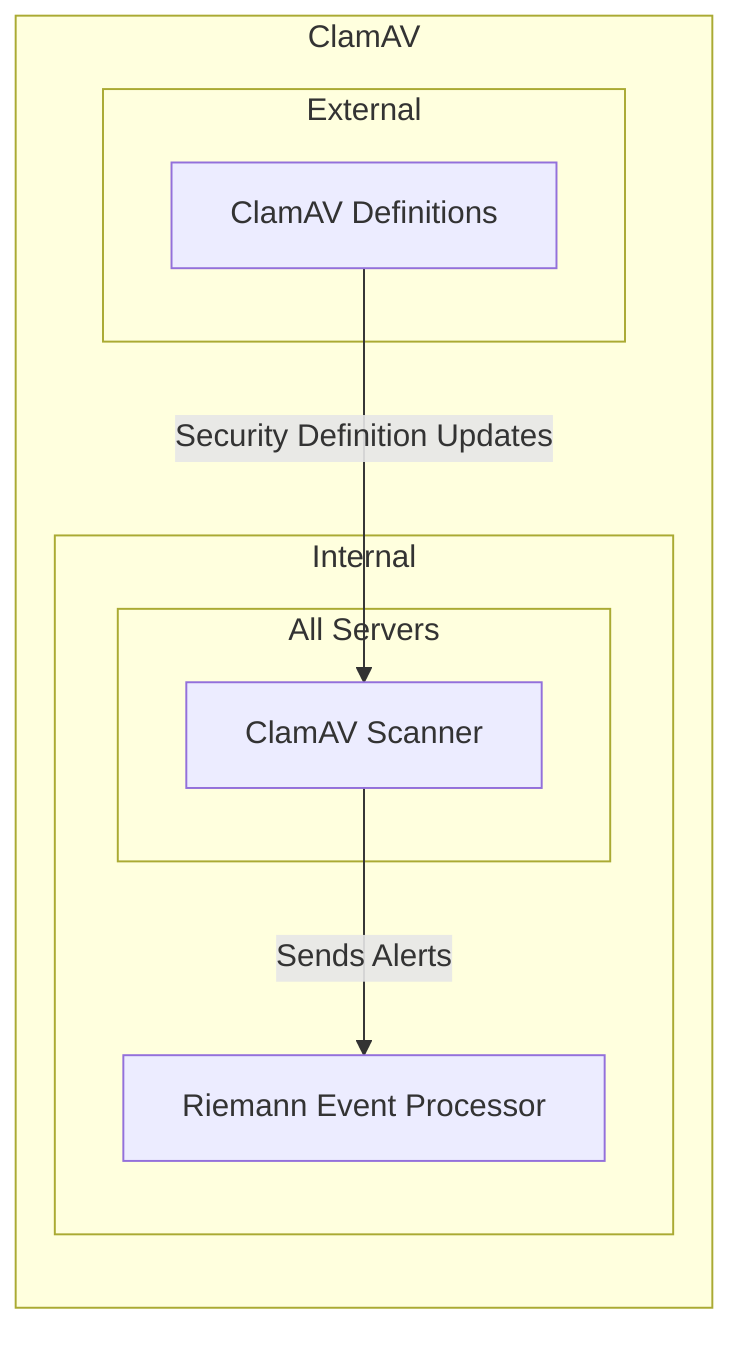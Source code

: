 graph LR
  subgraph ClamAV
    subgraph Internal
      subgraph All Servers
        clamav["ClamAV Scanner"]
      end
      riemann2["Riemann Event Processor"]
    end
    subgraph External
      clamav-updates["ClamAV Definitions"]
    end

    clamav--Sends Alerts-->riemann2
    clamav-updates--Security Definition Updates-->clamav
  end